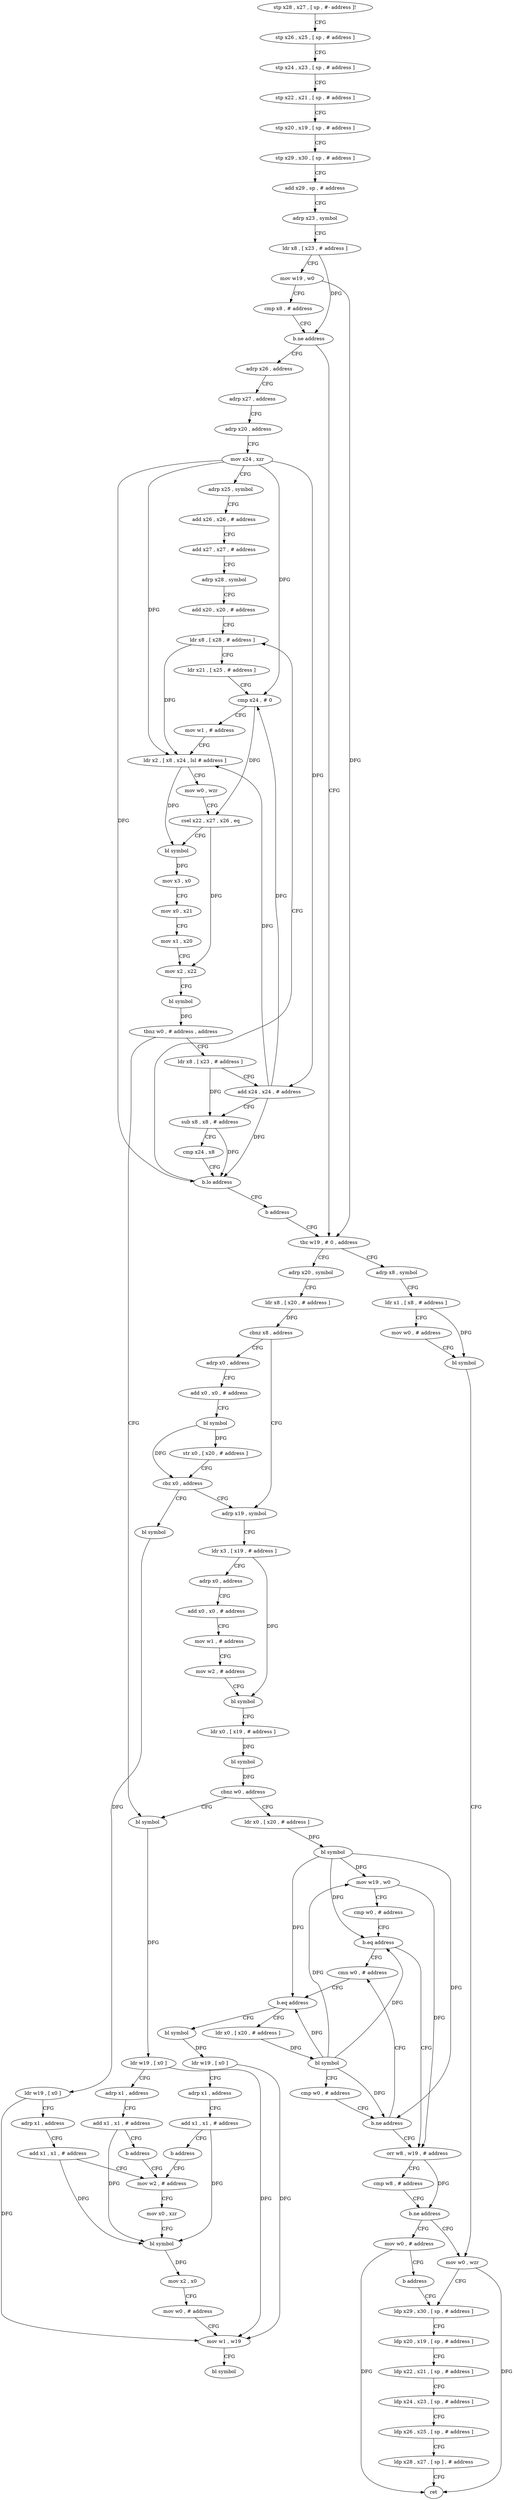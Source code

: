 digraph "func" {
"4210820" [label = "stp x28 , x27 , [ sp , #- address ]!" ]
"4210824" [label = "stp x26 , x25 , [ sp , # address ]" ]
"4210828" [label = "stp x24 , x23 , [ sp , # address ]" ]
"4210832" [label = "stp x22 , x21 , [ sp , # address ]" ]
"4210836" [label = "stp x20 , x19 , [ sp , # address ]" ]
"4210840" [label = "stp x29 , x30 , [ sp , # address ]" ]
"4210844" [label = "add x29 , sp , # address" ]
"4210848" [label = "adrp x23 , symbol" ]
"4210852" [label = "ldr x8 , [ x23 , # address ]" ]
"4210856" [label = "mov w19 , w0" ]
"4210860" [label = "cmp x8 , # address" ]
"4210864" [label = "b.ne address" ]
"4211056" [label = "adrp x26 , address" ]
"4210868" [label = "tbz w19 , # 0 , address" ]
"4211060" [label = "adrp x27 , address" ]
"4211064" [label = "adrp x20 , address" ]
"4211068" [label = "mov x24 , xzr" ]
"4211072" [label = "adrp x25 , symbol" ]
"4211076" [label = "add x26 , x26 , # address" ]
"4211080" [label = "add x27 , x27 , # address" ]
"4211084" [label = "adrp x28 , symbol" ]
"4211088" [label = "add x20 , x20 , # address" ]
"4211092" [label = "ldr x8 , [ x28 , # address ]" ]
"4211008" [label = "adrp x8 , symbol" ]
"4210872" [label = "adrp x20 , symbol" ]
"4211172" [label = "bl symbol" ]
"4211176" [label = "ldr w19 , [ x0 ]" ]
"4211180" [label = "adrp x1 , address" ]
"4211184" [label = "add x1 , x1 , # address" ]
"4211188" [label = "b address" ]
"4211228" [label = "mov w2 , # address" ]
"4211148" [label = "ldr x8 , [ x23 , # address ]" ]
"4211152" [label = "add x24 , x24 , # address" ]
"4211156" [label = "sub x8 , x8 , # address" ]
"4211160" [label = "cmp x24 , x8" ]
"4211164" [label = "b.lo address" ]
"4211168" [label = "b address" ]
"4211012" [label = "ldr x1 , [ x8 , # address ]" ]
"4211016" [label = "mov w0 , # address" ]
"4211020" [label = "bl symbol" ]
"4211024" [label = "mov w0 , wzr" ]
"4210876" [label = "ldr x8 , [ x20 , # address ]" ]
"4210880" [label = "cbnz x8 , address" ]
"4210904" [label = "adrp x19 , symbol" ]
"4210884" [label = "adrp x0 , address" ]
"4211232" [label = "mov x0 , xzr" ]
"4211236" [label = "bl symbol" ]
"4211240" [label = "mov x2 , x0" ]
"4211244" [label = "mov w0 , # address" ]
"4211248" [label = "mov w1 , w19" ]
"4211252" [label = "bl symbol" ]
"4211096" [label = "ldr x21 , [ x25 , # address ]" ]
"4211100" [label = "cmp x24 , # 0" ]
"4211104" [label = "mov w1 , # address" ]
"4211108" [label = "ldr x2 , [ x8 , x24 , lsl # address ]" ]
"4211112" [label = "mov w0 , wzr" ]
"4211116" [label = "csel x22 , x27 , x26 , eq" ]
"4211120" [label = "bl symbol" ]
"4211124" [label = "mov x3 , x0" ]
"4211128" [label = "mov x0 , x21" ]
"4211132" [label = "mov x1 , x20" ]
"4211136" [label = "mov x2 , x22" ]
"4211140" [label = "bl symbol" ]
"4211144" [label = "tbnz w0 , # address , address" ]
"4210908" [label = "ldr x3 , [ x19 , # address ]" ]
"4210912" [label = "adrp x0 , address" ]
"4210916" [label = "add x0 , x0 , # address" ]
"4210920" [label = "mov w1 , # address" ]
"4210924" [label = "mov w2 , # address" ]
"4210928" [label = "bl symbol" ]
"4210932" [label = "ldr x0 , [ x19 , # address ]" ]
"4210936" [label = "bl symbol" ]
"4210940" [label = "cbnz w0 , address" ]
"4210944" [label = "ldr x0 , [ x20 , # address ]" ]
"4210888" [label = "add x0 , x0 , # address" ]
"4210892" [label = "bl symbol" ]
"4210896" [label = "str x0 , [ x20 , # address ]" ]
"4210900" [label = "cbz x0 , address" ]
"4211212" [label = "bl symbol" ]
"4210948" [label = "bl symbol" ]
"4210952" [label = "mov w19 , w0" ]
"4210956" [label = "cmp w0 , # address" ]
"4210960" [label = "b.eq address" ]
"4210988" [label = "orr w8 , w19 , # address" ]
"4210964" [label = "cmn w0 , # address" ]
"4211216" [label = "ldr w19 , [ x0 ]" ]
"4211220" [label = "adrp x1 , address" ]
"4211224" [label = "add x1 , x1 , # address" ]
"4210992" [label = "cmp w8 , # address" ]
"4210996" [label = "b.ne address" ]
"4211000" [label = "mov w0 , # address" ]
"4210968" [label = "b.eq address" ]
"4211192" [label = "bl symbol" ]
"4210972" [label = "ldr x0 , [ x20 , # address ]" ]
"4211028" [label = "ldp x29 , x30 , [ sp , # address ]" ]
"4211004" [label = "b address" ]
"4211196" [label = "ldr w19 , [ x0 ]" ]
"4211200" [label = "adrp x1 , address" ]
"4211204" [label = "add x1 , x1 , # address" ]
"4211208" [label = "b address" ]
"4210976" [label = "bl symbol" ]
"4210980" [label = "cmp w0 , # address" ]
"4210984" [label = "b.ne address" ]
"4211032" [label = "ldp x20 , x19 , [ sp , # address ]" ]
"4211036" [label = "ldp x22 , x21 , [ sp , # address ]" ]
"4211040" [label = "ldp x24 , x23 , [ sp , # address ]" ]
"4211044" [label = "ldp x26 , x25 , [ sp , # address ]" ]
"4211048" [label = "ldp x28 , x27 , [ sp ] , # address" ]
"4211052" [label = "ret" ]
"4210820" -> "4210824" [ label = "CFG" ]
"4210824" -> "4210828" [ label = "CFG" ]
"4210828" -> "4210832" [ label = "CFG" ]
"4210832" -> "4210836" [ label = "CFG" ]
"4210836" -> "4210840" [ label = "CFG" ]
"4210840" -> "4210844" [ label = "CFG" ]
"4210844" -> "4210848" [ label = "CFG" ]
"4210848" -> "4210852" [ label = "CFG" ]
"4210852" -> "4210856" [ label = "CFG" ]
"4210852" -> "4210864" [ label = "DFG" ]
"4210856" -> "4210860" [ label = "CFG" ]
"4210856" -> "4210868" [ label = "DFG" ]
"4210860" -> "4210864" [ label = "CFG" ]
"4210864" -> "4211056" [ label = "CFG" ]
"4210864" -> "4210868" [ label = "CFG" ]
"4211056" -> "4211060" [ label = "CFG" ]
"4210868" -> "4211008" [ label = "CFG" ]
"4210868" -> "4210872" [ label = "CFG" ]
"4211060" -> "4211064" [ label = "CFG" ]
"4211064" -> "4211068" [ label = "CFG" ]
"4211068" -> "4211072" [ label = "CFG" ]
"4211068" -> "4211100" [ label = "DFG" ]
"4211068" -> "4211108" [ label = "DFG" ]
"4211068" -> "4211152" [ label = "DFG" ]
"4211068" -> "4211164" [ label = "DFG" ]
"4211072" -> "4211076" [ label = "CFG" ]
"4211076" -> "4211080" [ label = "CFG" ]
"4211080" -> "4211084" [ label = "CFG" ]
"4211084" -> "4211088" [ label = "CFG" ]
"4211088" -> "4211092" [ label = "CFG" ]
"4211092" -> "4211096" [ label = "CFG" ]
"4211092" -> "4211108" [ label = "DFG" ]
"4211008" -> "4211012" [ label = "CFG" ]
"4210872" -> "4210876" [ label = "CFG" ]
"4211172" -> "4211176" [ label = "DFG" ]
"4211176" -> "4211180" [ label = "CFG" ]
"4211176" -> "4211248" [ label = "DFG" ]
"4211180" -> "4211184" [ label = "CFG" ]
"4211184" -> "4211188" [ label = "CFG" ]
"4211184" -> "4211236" [ label = "DFG" ]
"4211188" -> "4211228" [ label = "CFG" ]
"4211228" -> "4211232" [ label = "CFG" ]
"4211148" -> "4211152" [ label = "CFG" ]
"4211148" -> "4211156" [ label = "DFG" ]
"4211152" -> "4211156" [ label = "CFG" ]
"4211152" -> "4211100" [ label = "DFG" ]
"4211152" -> "4211108" [ label = "DFG" ]
"4211152" -> "4211164" [ label = "DFG" ]
"4211156" -> "4211160" [ label = "CFG" ]
"4211156" -> "4211164" [ label = "DFG" ]
"4211160" -> "4211164" [ label = "CFG" ]
"4211164" -> "4211092" [ label = "CFG" ]
"4211164" -> "4211168" [ label = "CFG" ]
"4211168" -> "4210868" [ label = "CFG" ]
"4211012" -> "4211016" [ label = "CFG" ]
"4211012" -> "4211020" [ label = "DFG" ]
"4211016" -> "4211020" [ label = "CFG" ]
"4211020" -> "4211024" [ label = "CFG" ]
"4211024" -> "4211028" [ label = "CFG" ]
"4211024" -> "4211052" [ label = "DFG" ]
"4210876" -> "4210880" [ label = "DFG" ]
"4210880" -> "4210904" [ label = "CFG" ]
"4210880" -> "4210884" [ label = "CFG" ]
"4210904" -> "4210908" [ label = "CFG" ]
"4210884" -> "4210888" [ label = "CFG" ]
"4211232" -> "4211236" [ label = "CFG" ]
"4211236" -> "4211240" [ label = "DFG" ]
"4211240" -> "4211244" [ label = "CFG" ]
"4211244" -> "4211248" [ label = "CFG" ]
"4211248" -> "4211252" [ label = "CFG" ]
"4211096" -> "4211100" [ label = "CFG" ]
"4211100" -> "4211104" [ label = "CFG" ]
"4211100" -> "4211116" [ label = "DFG" ]
"4211104" -> "4211108" [ label = "CFG" ]
"4211108" -> "4211112" [ label = "CFG" ]
"4211108" -> "4211120" [ label = "DFG" ]
"4211112" -> "4211116" [ label = "CFG" ]
"4211116" -> "4211120" [ label = "CFG" ]
"4211116" -> "4211136" [ label = "DFG" ]
"4211120" -> "4211124" [ label = "DFG" ]
"4211124" -> "4211128" [ label = "CFG" ]
"4211128" -> "4211132" [ label = "CFG" ]
"4211132" -> "4211136" [ label = "CFG" ]
"4211136" -> "4211140" [ label = "CFG" ]
"4211140" -> "4211144" [ label = "DFG" ]
"4211144" -> "4211172" [ label = "CFG" ]
"4211144" -> "4211148" [ label = "CFG" ]
"4210908" -> "4210912" [ label = "CFG" ]
"4210908" -> "4210928" [ label = "DFG" ]
"4210912" -> "4210916" [ label = "CFG" ]
"4210916" -> "4210920" [ label = "CFG" ]
"4210920" -> "4210924" [ label = "CFG" ]
"4210924" -> "4210928" [ label = "CFG" ]
"4210928" -> "4210932" [ label = "CFG" ]
"4210932" -> "4210936" [ label = "DFG" ]
"4210936" -> "4210940" [ label = "DFG" ]
"4210940" -> "4211172" [ label = "CFG" ]
"4210940" -> "4210944" [ label = "CFG" ]
"4210944" -> "4210948" [ label = "DFG" ]
"4210888" -> "4210892" [ label = "CFG" ]
"4210892" -> "4210896" [ label = "DFG" ]
"4210892" -> "4210900" [ label = "DFG" ]
"4210896" -> "4210900" [ label = "CFG" ]
"4210900" -> "4211212" [ label = "CFG" ]
"4210900" -> "4210904" [ label = "CFG" ]
"4211212" -> "4211216" [ label = "DFG" ]
"4210948" -> "4210952" [ label = "DFG" ]
"4210948" -> "4210960" [ label = "DFG" ]
"4210948" -> "4210968" [ label = "DFG" ]
"4210948" -> "4210984" [ label = "DFG" ]
"4210952" -> "4210956" [ label = "CFG" ]
"4210952" -> "4210988" [ label = "DFG" ]
"4210956" -> "4210960" [ label = "CFG" ]
"4210960" -> "4210988" [ label = "CFG" ]
"4210960" -> "4210964" [ label = "CFG" ]
"4210988" -> "4210992" [ label = "CFG" ]
"4210988" -> "4210996" [ label = "DFG" ]
"4210964" -> "4210968" [ label = "CFG" ]
"4211216" -> "4211220" [ label = "CFG" ]
"4211216" -> "4211248" [ label = "DFG" ]
"4211220" -> "4211224" [ label = "CFG" ]
"4211224" -> "4211228" [ label = "CFG" ]
"4211224" -> "4211236" [ label = "DFG" ]
"4210992" -> "4210996" [ label = "CFG" ]
"4210996" -> "4211024" [ label = "CFG" ]
"4210996" -> "4211000" [ label = "CFG" ]
"4211000" -> "4211004" [ label = "CFG" ]
"4211000" -> "4211052" [ label = "DFG" ]
"4210968" -> "4211192" [ label = "CFG" ]
"4210968" -> "4210972" [ label = "CFG" ]
"4211192" -> "4211196" [ label = "DFG" ]
"4210972" -> "4210976" [ label = "DFG" ]
"4211028" -> "4211032" [ label = "CFG" ]
"4211004" -> "4211028" [ label = "CFG" ]
"4211196" -> "4211200" [ label = "CFG" ]
"4211196" -> "4211248" [ label = "DFG" ]
"4211200" -> "4211204" [ label = "CFG" ]
"4211204" -> "4211208" [ label = "CFG" ]
"4211204" -> "4211236" [ label = "DFG" ]
"4211208" -> "4211228" [ label = "CFG" ]
"4210976" -> "4210980" [ label = "CFG" ]
"4210976" -> "4210952" [ label = "DFG" ]
"4210976" -> "4210960" [ label = "DFG" ]
"4210976" -> "4210968" [ label = "DFG" ]
"4210976" -> "4210984" [ label = "DFG" ]
"4210980" -> "4210984" [ label = "CFG" ]
"4210984" -> "4210964" [ label = "CFG" ]
"4210984" -> "4210988" [ label = "CFG" ]
"4211032" -> "4211036" [ label = "CFG" ]
"4211036" -> "4211040" [ label = "CFG" ]
"4211040" -> "4211044" [ label = "CFG" ]
"4211044" -> "4211048" [ label = "CFG" ]
"4211048" -> "4211052" [ label = "CFG" ]
}
